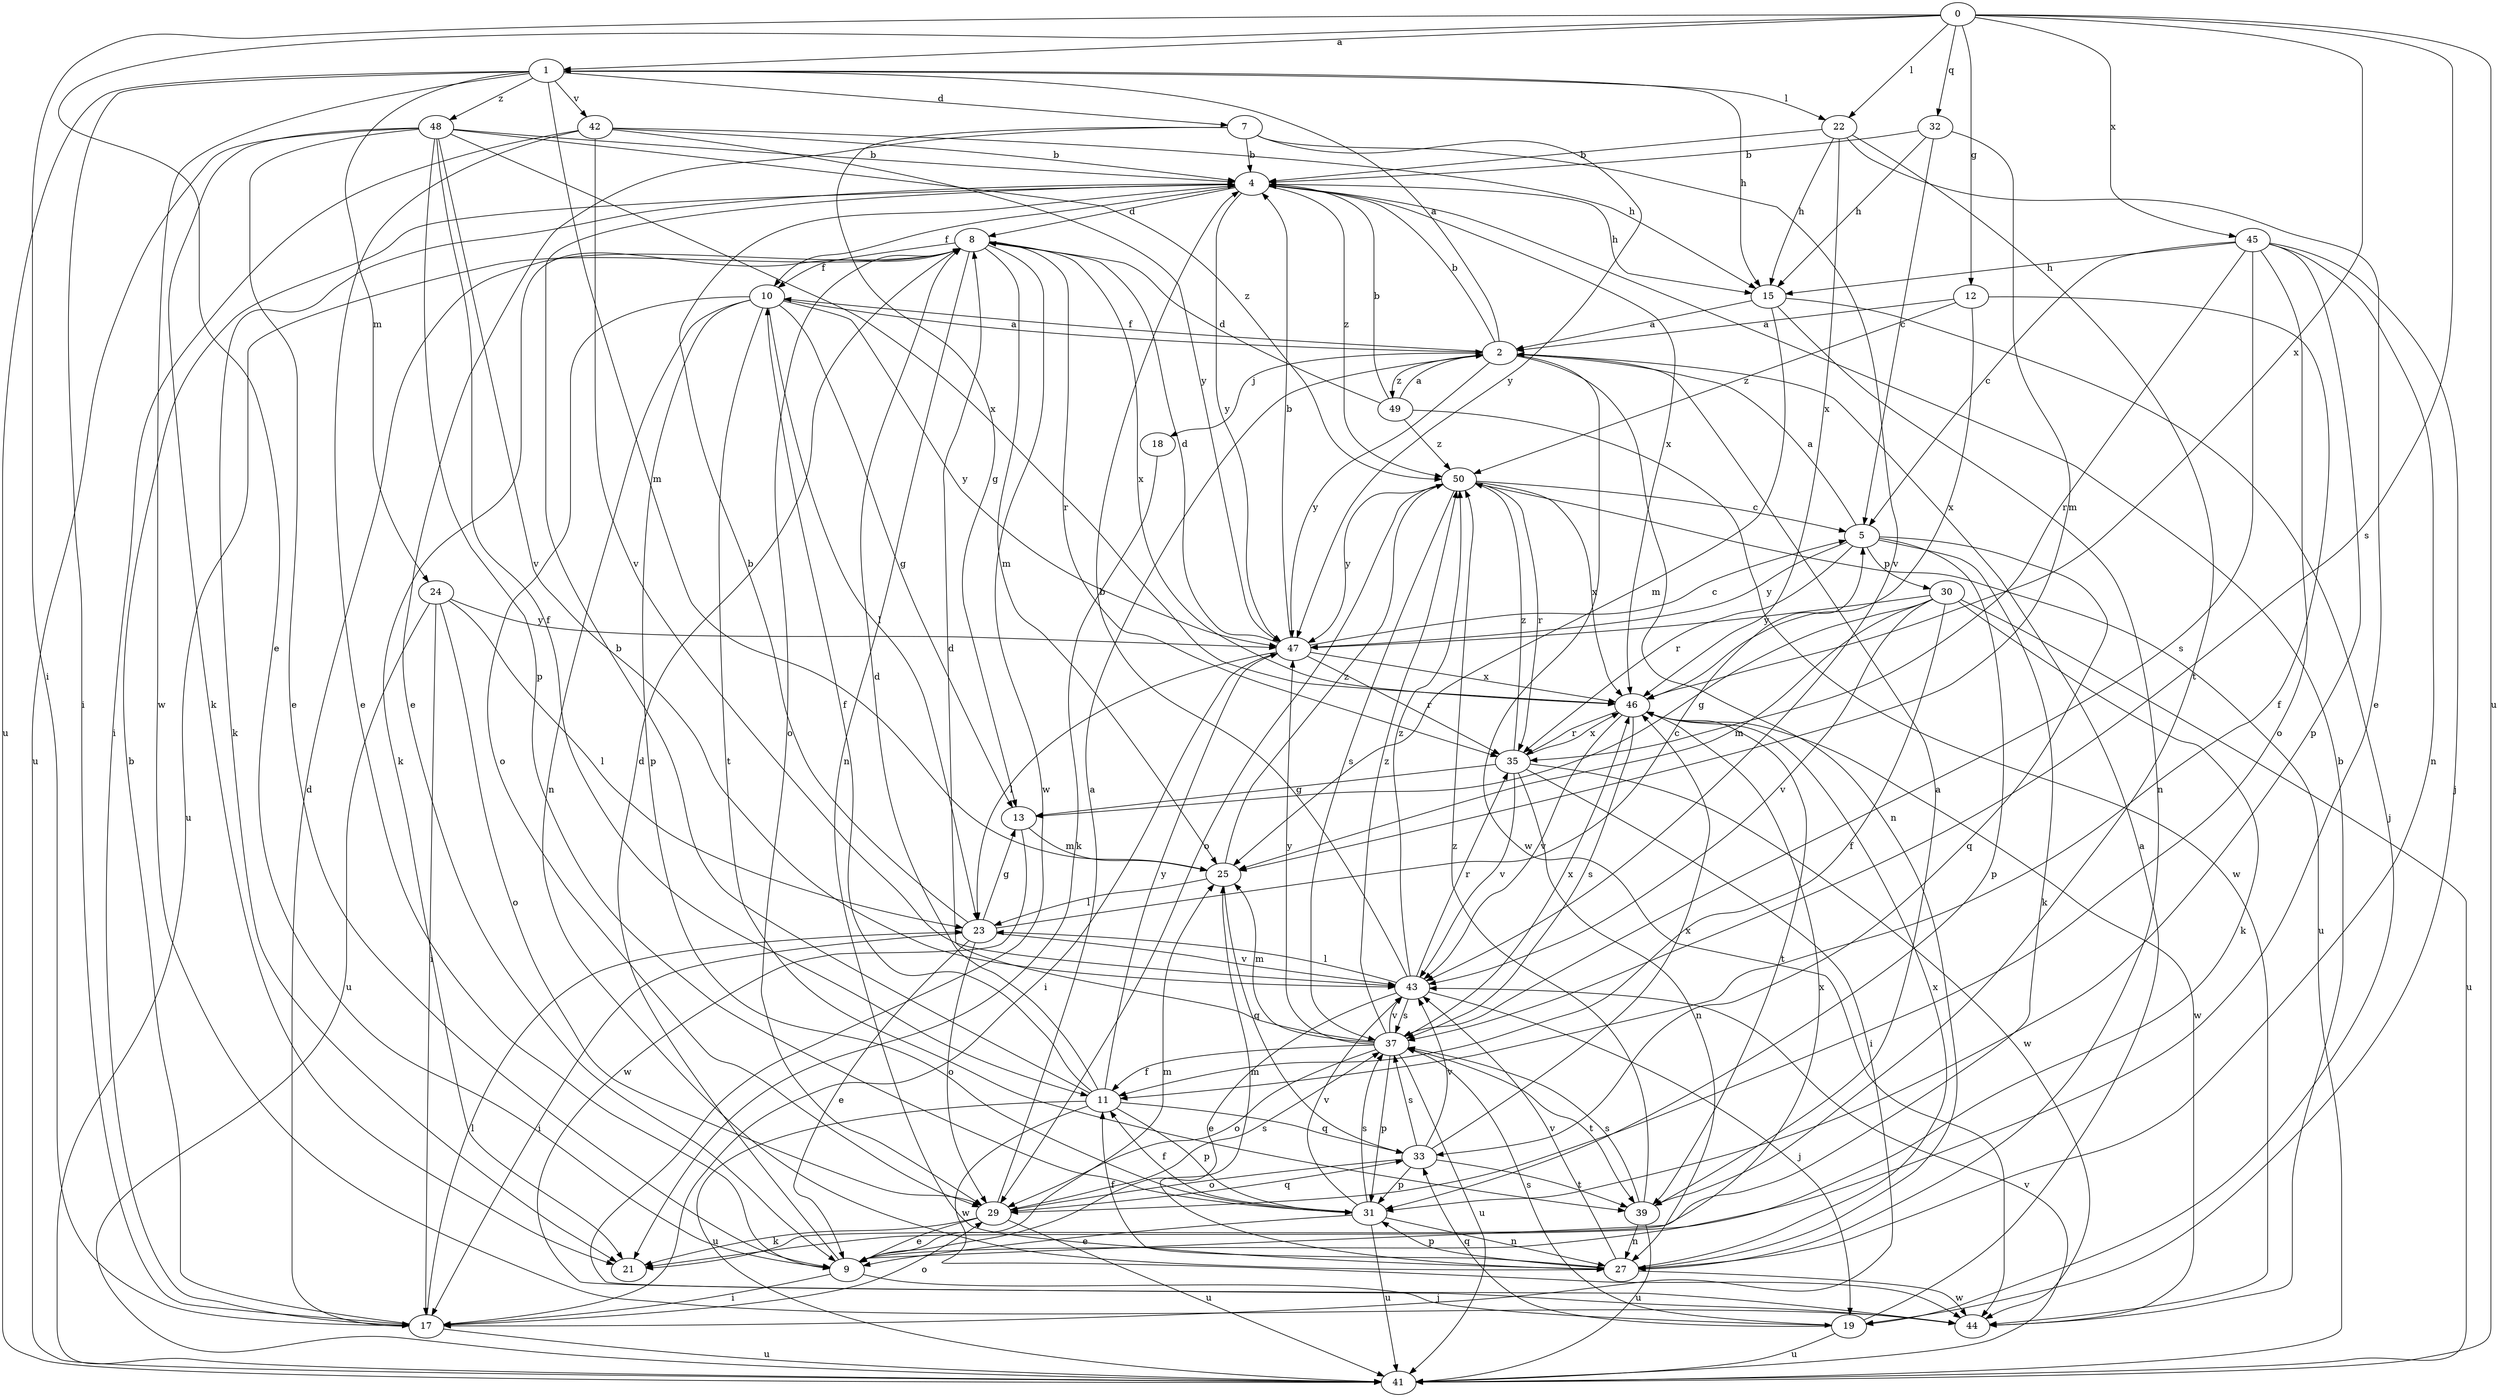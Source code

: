 strict digraph  {
0;
1;
2;
4;
5;
7;
8;
9;
10;
11;
12;
13;
15;
17;
18;
19;
21;
22;
23;
24;
25;
27;
29;
30;
31;
32;
33;
35;
37;
39;
41;
42;
43;
44;
45;
46;
47;
48;
49;
50;
0 -> 1  [label=a];
0 -> 9  [label=e];
0 -> 12  [label=g];
0 -> 17  [label=i];
0 -> 22  [label=l];
0 -> 32  [label=q];
0 -> 37  [label=s];
0 -> 41  [label=u];
0 -> 45  [label=x];
0 -> 46  [label=x];
1 -> 7  [label=d];
1 -> 15  [label=h];
1 -> 17  [label=i];
1 -> 22  [label=l];
1 -> 24  [label=m];
1 -> 25  [label=m];
1 -> 41  [label=u];
1 -> 42  [label=v];
1 -> 44  [label=w];
1 -> 48  [label=z];
2 -> 1  [label=a];
2 -> 4  [label=b];
2 -> 10  [label=f];
2 -> 18  [label=j];
2 -> 27  [label=n];
2 -> 44  [label=w];
2 -> 47  [label=y];
2 -> 49  [label=z];
4 -> 8  [label=d];
4 -> 10  [label=f];
4 -> 15  [label=h];
4 -> 21  [label=k];
4 -> 46  [label=x];
4 -> 47  [label=y];
4 -> 50  [label=z];
5 -> 2  [label=a];
5 -> 21  [label=k];
5 -> 30  [label=p];
5 -> 31  [label=p];
5 -> 33  [label=q];
5 -> 35  [label=r];
5 -> 47  [label=y];
7 -> 4  [label=b];
7 -> 9  [label=e];
7 -> 13  [label=g];
7 -> 43  [label=v];
7 -> 47  [label=y];
8 -> 10  [label=f];
8 -> 21  [label=k];
8 -> 25  [label=m];
8 -> 27  [label=n];
8 -> 29  [label=o];
8 -> 35  [label=r];
8 -> 41  [label=u];
8 -> 44  [label=w];
8 -> 46  [label=x];
9 -> 8  [label=d];
9 -> 17  [label=i];
9 -> 19  [label=j];
9 -> 25  [label=m];
9 -> 46  [label=x];
10 -> 2  [label=a];
10 -> 13  [label=g];
10 -> 23  [label=l];
10 -> 27  [label=n];
10 -> 29  [label=o];
10 -> 31  [label=p];
10 -> 39  [label=t];
10 -> 47  [label=y];
11 -> 4  [label=b];
11 -> 8  [label=d];
11 -> 10  [label=f];
11 -> 31  [label=p];
11 -> 33  [label=q];
11 -> 41  [label=u];
11 -> 44  [label=w];
11 -> 47  [label=y];
12 -> 2  [label=a];
12 -> 11  [label=f];
12 -> 46  [label=x];
12 -> 50  [label=z];
13 -> 25  [label=m];
13 -> 44  [label=w];
15 -> 2  [label=a];
15 -> 19  [label=j];
15 -> 25  [label=m];
15 -> 27  [label=n];
17 -> 4  [label=b];
17 -> 8  [label=d];
17 -> 23  [label=l];
17 -> 29  [label=o];
17 -> 41  [label=u];
18 -> 21  [label=k];
19 -> 2  [label=a];
19 -> 33  [label=q];
19 -> 37  [label=s];
19 -> 41  [label=u];
22 -> 4  [label=b];
22 -> 9  [label=e];
22 -> 15  [label=h];
22 -> 39  [label=t];
22 -> 46  [label=x];
23 -> 4  [label=b];
23 -> 5  [label=c];
23 -> 9  [label=e];
23 -> 13  [label=g];
23 -> 17  [label=i];
23 -> 29  [label=o];
23 -> 43  [label=v];
24 -> 17  [label=i];
24 -> 23  [label=l];
24 -> 29  [label=o];
24 -> 41  [label=u];
24 -> 47  [label=y];
25 -> 23  [label=l];
25 -> 33  [label=q];
25 -> 50  [label=z];
27 -> 11  [label=f];
27 -> 25  [label=m];
27 -> 31  [label=p];
27 -> 43  [label=v];
27 -> 44  [label=w];
27 -> 46  [label=x];
29 -> 2  [label=a];
29 -> 9  [label=e];
29 -> 21  [label=k];
29 -> 33  [label=q];
29 -> 37  [label=s];
29 -> 41  [label=u];
30 -> 11  [label=f];
30 -> 13  [label=g];
30 -> 21  [label=k];
30 -> 25  [label=m];
30 -> 41  [label=u];
30 -> 43  [label=v];
30 -> 47  [label=y];
31 -> 9  [label=e];
31 -> 11  [label=f];
31 -> 27  [label=n];
31 -> 37  [label=s];
31 -> 41  [label=u];
31 -> 43  [label=v];
32 -> 4  [label=b];
32 -> 5  [label=c];
32 -> 15  [label=h];
32 -> 25  [label=m];
33 -> 29  [label=o];
33 -> 31  [label=p];
33 -> 37  [label=s];
33 -> 39  [label=t];
33 -> 43  [label=v];
33 -> 46  [label=x];
35 -> 13  [label=g];
35 -> 17  [label=i];
35 -> 27  [label=n];
35 -> 43  [label=v];
35 -> 44  [label=w];
35 -> 46  [label=x];
35 -> 50  [label=z];
37 -> 8  [label=d];
37 -> 11  [label=f];
37 -> 25  [label=m];
37 -> 29  [label=o];
37 -> 31  [label=p];
37 -> 39  [label=t];
37 -> 41  [label=u];
37 -> 43  [label=v];
37 -> 46  [label=x];
37 -> 47  [label=y];
37 -> 50  [label=z];
39 -> 2  [label=a];
39 -> 27  [label=n];
39 -> 37  [label=s];
39 -> 41  [label=u];
39 -> 50  [label=z];
41 -> 43  [label=v];
42 -> 4  [label=b];
42 -> 9  [label=e];
42 -> 15  [label=h];
42 -> 17  [label=i];
42 -> 43  [label=v];
42 -> 47  [label=y];
43 -> 4  [label=b];
43 -> 9  [label=e];
43 -> 19  [label=j];
43 -> 23  [label=l];
43 -> 35  [label=r];
43 -> 37  [label=s];
43 -> 50  [label=z];
44 -> 4  [label=b];
45 -> 5  [label=c];
45 -> 15  [label=h];
45 -> 19  [label=j];
45 -> 27  [label=n];
45 -> 29  [label=o];
45 -> 31  [label=p];
45 -> 35  [label=r];
45 -> 37  [label=s];
46 -> 35  [label=r];
46 -> 37  [label=s];
46 -> 39  [label=t];
46 -> 43  [label=v];
46 -> 44  [label=w];
47 -> 4  [label=b];
47 -> 5  [label=c];
47 -> 8  [label=d];
47 -> 17  [label=i];
47 -> 23  [label=l];
47 -> 35  [label=r];
47 -> 46  [label=x];
48 -> 4  [label=b];
48 -> 9  [label=e];
48 -> 11  [label=f];
48 -> 21  [label=k];
48 -> 31  [label=p];
48 -> 41  [label=u];
48 -> 43  [label=v];
48 -> 46  [label=x];
48 -> 50  [label=z];
49 -> 2  [label=a];
49 -> 4  [label=b];
49 -> 8  [label=d];
49 -> 44  [label=w];
49 -> 50  [label=z];
50 -> 5  [label=c];
50 -> 29  [label=o];
50 -> 35  [label=r];
50 -> 37  [label=s];
50 -> 41  [label=u];
50 -> 46  [label=x];
50 -> 47  [label=y];
}
